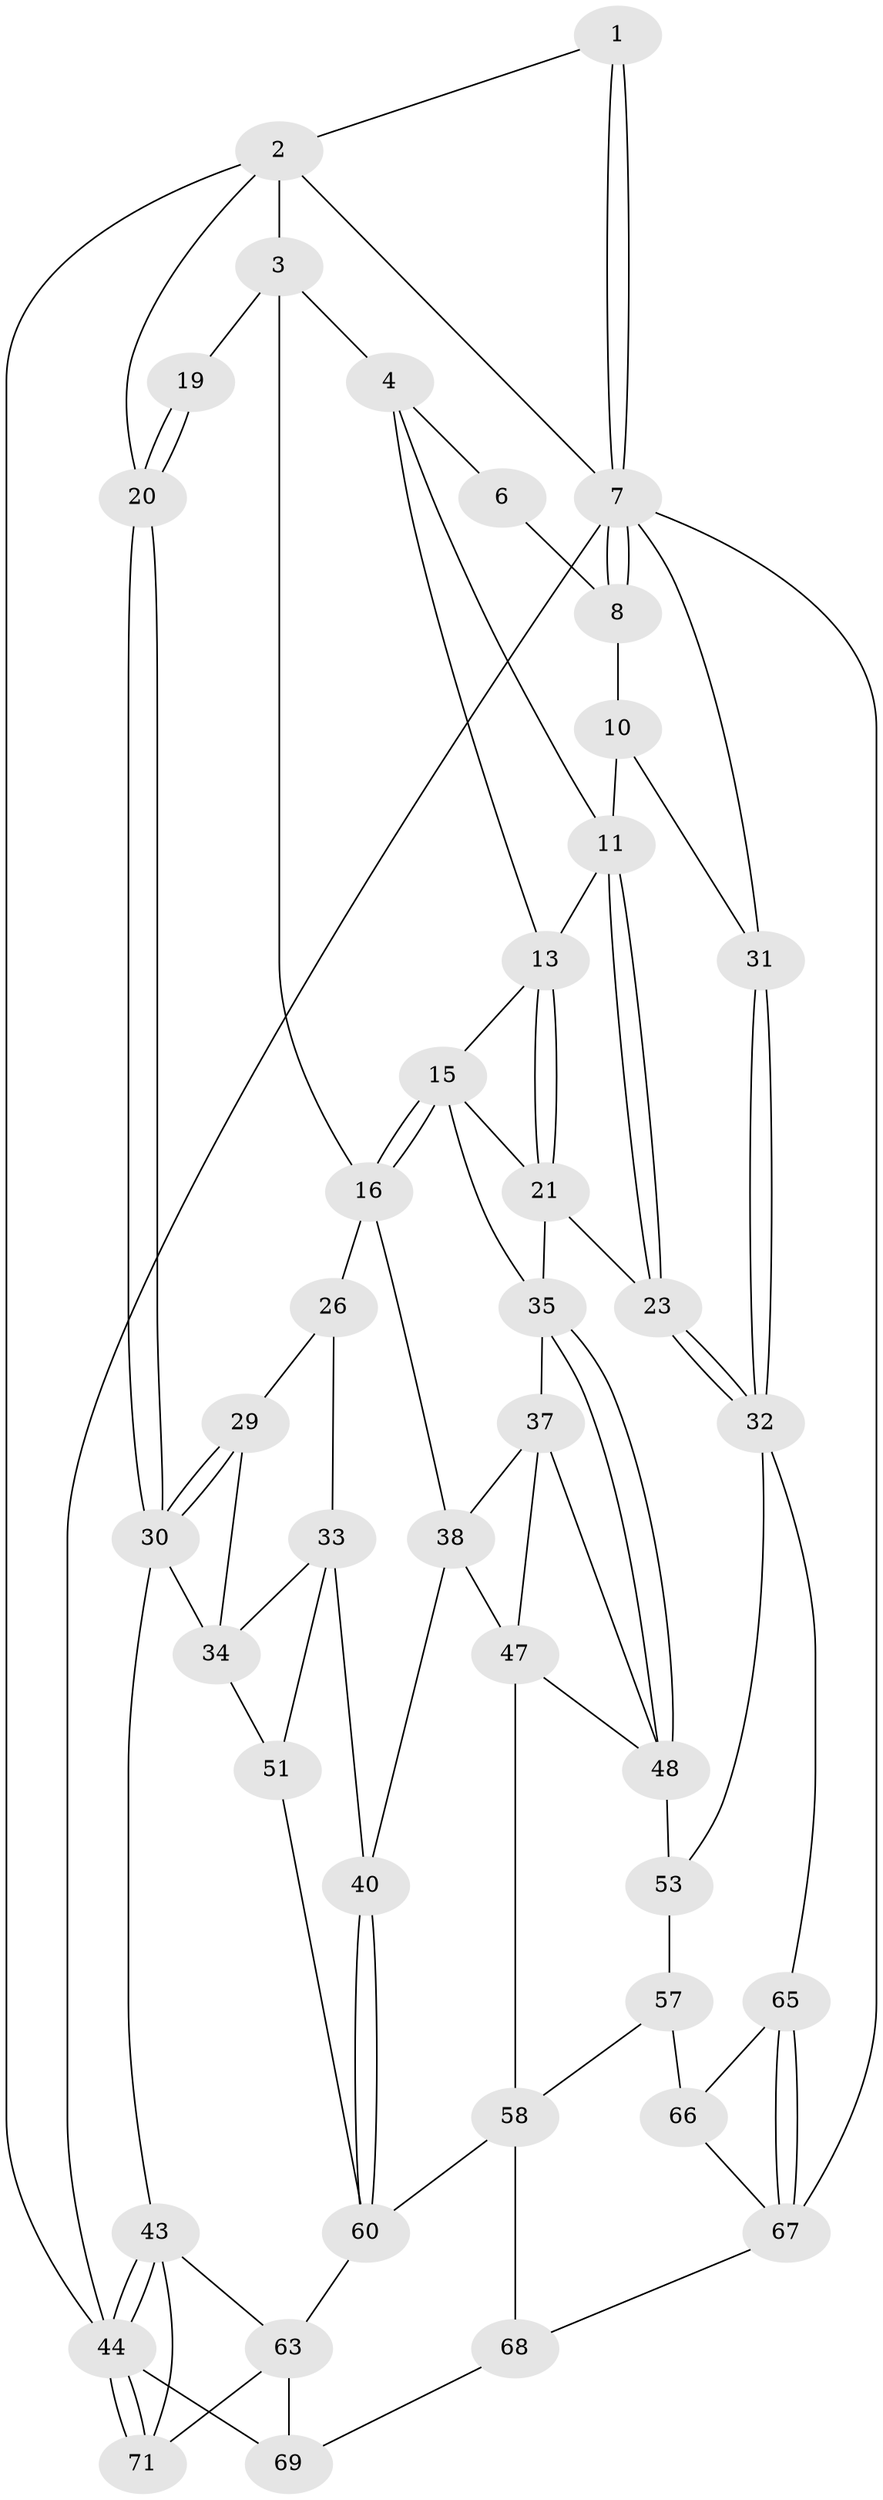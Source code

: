 // original degree distribution, {3: 0.041666666666666664, 4: 0.2361111111111111, 6: 0.2361111111111111, 5: 0.4861111111111111}
// Generated by graph-tools (version 1.1) at 2025/42/03/06/25 10:42:30]
// undirected, 43 vertices, 92 edges
graph export_dot {
graph [start="1"]
  node [color=gray90,style=filled];
  1 [pos="+0.6916169199162988+0"];
  2 [pos="+0.06662379447916372+0",super="+18"];
  3 [pos="+0.15219406497755916+0",super="+17"];
  4 [pos="+0.5326165462881545+0.12782503496284575",super="+5"];
  6 [pos="+0.61932124417036+0.06541262437902536"];
  7 [pos="+1+0",super="+55"];
  8 [pos="+1+0",super="+9"];
  10 [pos="+0.7971849773179234+0.28820240136464137",super="+25"];
  11 [pos="+0.7452019285607937+0.32017612475829504",super="+12"];
  13 [pos="+0.5807616213767259+0.29116974906093496",super="+14"];
  15 [pos="+0.3382242384173801+0.34753302165207095",super="+22"];
  16 [pos="+0.32323296578388205+0.350261890976659",super="+28"];
  19 [pos="+0.04049834098558814+0.3227387239720251"];
  20 [pos="+0+0"];
  21 [pos="+0.5393339505415022+0.41295175133755163",super="+24"];
  23 [pos="+0.6879282379694612+0.5132596531131165"];
  26 [pos="+0.06414332593280438+0.38792598684256135",super="+27"];
  29 [pos="+0.05086472230796383+0.42630962431853753"];
  30 [pos="+0+0.45791100024244297",super="+42"];
  31 [pos="+1+0.6064323151495651"];
  32 [pos="+1+0.6131136127933421",super="+52"];
  33 [pos="+0.12866741340831908+0.5520792259418625",super="+41"];
  34 [pos="+0.06907253885862104+0.55698066390742",super="+50"];
  35 [pos="+0.6534760719733682+0.5578737521471561",super="+36"];
  37 [pos="+0.4381228708164157+0.5764076511055939",super="+46"];
  38 [pos="+0.32137367371831893+0.3801311524223671",super="+39"];
  40 [pos="+0.2721130286298718+0.6859657928379504"];
  43 [pos="+0+0.8632249796271433",super="+64"];
  44 [pos="+0+1",super="+45"];
  47 [pos="+0.3380657641753973+0.6852368603855168",super="+56"];
  48 [pos="+0.6376208258870523+0.6697007301748241",super="+49"];
  51 [pos="+0.11775073357417846+0.7746499269892863"];
  53 [pos="+0.6975353885676445+0.7466326952826355",super="+54"];
  57 [pos="+0.5878377237049595+0.887489193786287",super="+62"];
  58 [pos="+0.46683755514748493+0.8907984383635068",super="+59"];
  60 [pos="+0.28745115783435304+0.8945165327124752",super="+61"];
  63 [pos="+0.08813535801257216+0.8361096883478227",super="+70"];
  65 [pos="+0.8522665005101961+0.7942784658908568"];
  66 [pos="+0.7668914026096598+1"];
  67 [pos="+1+1",super="+72"];
  68 [pos="+0.32431114881011885+1"];
  69 [pos="+0.2716946837401592+1"];
  71 [pos="+0.04753839281518791+0.9783038435113238"];
  1 -- 2;
  1 -- 7;
  1 -- 7;
  2 -- 3;
  2 -- 20;
  2 -- 44;
  2 -- 7;
  3 -- 4;
  3 -- 16;
  3 -- 19;
  4 -- 11;
  4 -- 6;
  4 -- 13;
  6 -- 8;
  7 -- 8;
  7 -- 8;
  7 -- 67;
  7 -- 31;
  7 -- 44;
  8 -- 10 [weight=2];
  10 -- 11;
  10 -- 31;
  11 -- 23;
  11 -- 23;
  11 -- 13;
  13 -- 21;
  13 -- 21;
  13 -- 15;
  15 -- 16;
  15 -- 16;
  15 -- 35;
  15 -- 21;
  16 -- 26;
  16 -- 38;
  19 -- 20;
  19 -- 20;
  20 -- 30;
  20 -- 30;
  21 -- 35;
  21 -- 23;
  23 -- 32;
  23 -- 32;
  26 -- 29;
  26 -- 33;
  29 -- 30;
  29 -- 30;
  29 -- 34;
  30 -- 43;
  30 -- 34;
  31 -- 32;
  31 -- 32;
  32 -- 65;
  32 -- 53;
  33 -- 34;
  33 -- 40;
  33 -- 51;
  34 -- 51;
  35 -- 48;
  35 -- 48;
  35 -- 37;
  37 -- 38;
  37 -- 48;
  37 -- 47;
  38 -- 40;
  38 -- 47;
  40 -- 60;
  40 -- 60;
  43 -- 44;
  43 -- 44;
  43 -- 71;
  43 -- 63;
  44 -- 71;
  44 -- 71;
  44 -- 69;
  47 -- 48;
  47 -- 58;
  48 -- 53;
  51 -- 60;
  53 -- 57 [weight=2];
  57 -- 58;
  57 -- 66;
  58 -- 60;
  58 -- 68;
  60 -- 63;
  63 -- 69;
  63 -- 71;
  65 -- 66;
  65 -- 67;
  65 -- 67;
  66 -- 67;
  67 -- 68;
  68 -- 69;
}

